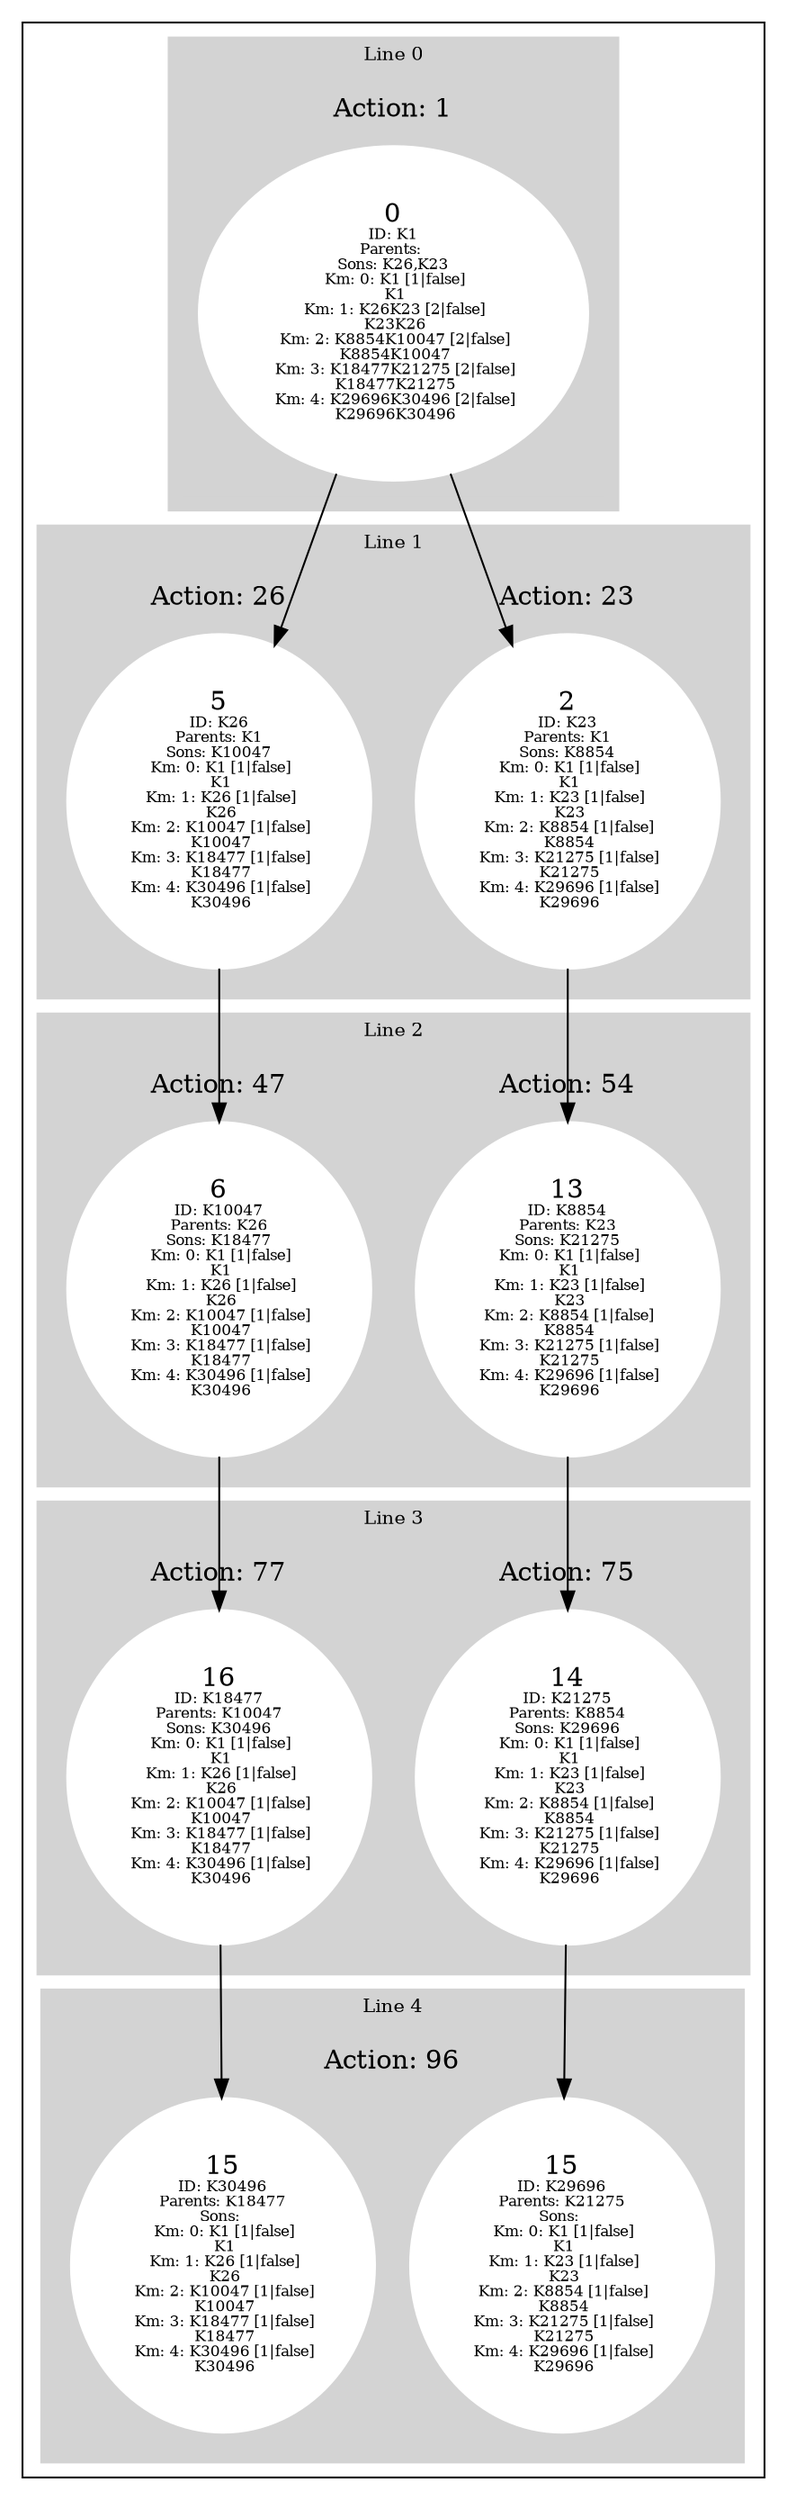 digraph G {
subgraph cluster_info {
        subgraph cluster_0 {
        style=filled;
        color=lightgrey;
        node [style=filled,color=white];
        subgraph cluster_act_1 {
label = "Action: 1"step_K1 [label=<0<BR /><FONT POINT-SIZE="8">ID: K1</FONT><BR /><FONT POINT-SIZE="8">Parents: </FONT><BR /><FONT POINT-SIZE="8">Sons: K26,K23</FONT><BR /><FONT POINT-SIZE="8"> Km: 0: K1 [1|false]<BR /> K1</FONT><BR /><FONT POINT-SIZE="8"> Km: 1: K26K23 [2|false]<BR /> K23K26</FONT><BR /><FONT POINT-SIZE="8"> Km: 2: K8854K10047 [2|false]<BR /> K8854K10047</FONT><BR /><FONT POINT-SIZE="8"> Km: 3: K18477K21275 [2|false]<BR /> K18477K21275</FONT><BR /><FONT POINT-SIZE="8"> Km: 4: K29696K30496 [2|false]<BR /> K29696K30496</FONT>>]
}

        fontsize="10"
        label = "Line 0";
        }

        subgraph cluster_4 {
        style=filled;
        color=lightgrey;
        node [style=filled,color=white];
        subgraph cluster_act_96 {
label = "Action: 96"step_K29696 [label=<15<BR /><FONT POINT-SIZE="8">ID: K29696</FONT><BR /><FONT POINT-SIZE="8">Parents: K21275</FONT><BR /><FONT POINT-SIZE="8">Sons: </FONT><BR /><FONT POINT-SIZE="8"> Km: 0: K1 [1|false]<BR /> K1</FONT><BR /><FONT POINT-SIZE="8"> Km: 1: K23 [1|false]<BR /> K23</FONT><BR /><FONT POINT-SIZE="8"> Km: 2: K8854 [1|false]<BR /> K8854</FONT><BR /><FONT POINT-SIZE="8"> Km: 3: K21275 [1|false]<BR /> K21275</FONT><BR /><FONT POINT-SIZE="8"> Km: 4: K29696 [1|false]<BR /> K29696</FONT>>]
step_K30496 [label=<15<BR /><FONT POINT-SIZE="8">ID: K30496</FONT><BR /><FONT POINT-SIZE="8">Parents: K18477</FONT><BR /><FONT POINT-SIZE="8">Sons: </FONT><BR /><FONT POINT-SIZE="8"> Km: 0: K1 [1|false]<BR /> K1</FONT><BR /><FONT POINT-SIZE="8"> Km: 1: K26 [1|false]<BR /> K26</FONT><BR /><FONT POINT-SIZE="8"> Km: 2: K10047 [1|false]<BR /> K10047</FONT><BR /><FONT POINT-SIZE="8"> Km: 3: K18477 [1|false]<BR /> K18477</FONT><BR /><FONT POINT-SIZE="8"> Km: 4: K30496 [1|false]<BR /> K30496</FONT>>]
}
subgraph cluster_act_96 {
label = "Action: 96"step_K29696 [label=<15<BR /><FONT POINT-SIZE="8">ID: K29696</FONT><BR /><FONT POINT-SIZE="8">Parents: K21275</FONT><BR /><FONT POINT-SIZE="8">Sons: </FONT><BR /><FONT POINT-SIZE="8"> Km: 0: K1 [1|false]<BR /> K1</FONT><BR /><FONT POINT-SIZE="8"> Km: 1: K23 [1|false]<BR /> K23</FONT><BR /><FONT POINT-SIZE="8"> Km: 2: K8854 [1|false]<BR /> K8854</FONT><BR /><FONT POINT-SIZE="8"> Km: 3: K21275 [1|false]<BR /> K21275</FONT><BR /><FONT POINT-SIZE="8"> Km: 4: K29696 [1|false]<BR /> K29696</FONT>>]
step_K30496 [label=<15<BR /><FONT POINT-SIZE="8">ID: K30496</FONT><BR /><FONT POINT-SIZE="8">Parents: K18477</FONT><BR /><FONT POINT-SIZE="8">Sons: </FONT><BR /><FONT POINT-SIZE="8"> Km: 0: K1 [1|false]<BR /> K1</FONT><BR /><FONT POINT-SIZE="8"> Km: 1: K26 [1|false]<BR /> K26</FONT><BR /><FONT POINT-SIZE="8"> Km: 2: K10047 [1|false]<BR /> K10047</FONT><BR /><FONT POINT-SIZE="8"> Km: 3: K18477 [1|false]<BR /> K18477</FONT><BR /><FONT POINT-SIZE="8"> Km: 4: K30496 [1|false]<BR /> K30496</FONT>>]
}

        fontsize="10"
        label = "Line 4";
        }

        subgraph cluster_2 {
        style=filled;
        color=lightgrey;
        node [style=filled,color=white];
        subgraph cluster_act_54 {
label = "Action: 54"step_K8854 [label=<13<BR /><FONT POINT-SIZE="8">ID: K8854</FONT><BR /><FONT POINT-SIZE="8">Parents: K23</FONT><BR /><FONT POINT-SIZE="8">Sons: K21275</FONT><BR /><FONT POINT-SIZE="8"> Km: 0: K1 [1|false]<BR /> K1</FONT><BR /><FONT POINT-SIZE="8"> Km: 1: K23 [1|false]<BR /> K23</FONT><BR /><FONT POINT-SIZE="8"> Km: 2: K8854 [1|false]<BR /> K8854</FONT><BR /><FONT POINT-SIZE="8"> Km: 3: K21275 [1|false]<BR /> K21275</FONT><BR /><FONT POINT-SIZE="8"> Km: 4: K29696 [1|false]<BR /> K29696</FONT>>]
}
subgraph cluster_act_47 {
label = "Action: 47"step_K10047 [label=<6<BR /><FONT POINT-SIZE="8">ID: K10047</FONT><BR /><FONT POINT-SIZE="8">Parents: K26</FONT><BR /><FONT POINT-SIZE="8">Sons: K18477</FONT><BR /><FONT POINT-SIZE="8"> Km: 0: K1 [1|false]<BR /> K1</FONT><BR /><FONT POINT-SIZE="8"> Km: 1: K26 [1|false]<BR /> K26</FONT><BR /><FONT POINT-SIZE="8"> Km: 2: K10047 [1|false]<BR /> K10047</FONT><BR /><FONT POINT-SIZE="8"> Km: 3: K18477 [1|false]<BR /> K18477</FONT><BR /><FONT POINT-SIZE="8"> Km: 4: K30496 [1|false]<BR /> K30496</FONT>>]
}

        fontsize="10"
        label = "Line 2";
        }

        subgraph cluster_3 {
        style=filled;
        color=lightgrey;
        node [style=filled,color=white];
        subgraph cluster_act_77 {
label = "Action: 77"step_K18477 [label=<16<BR /><FONT POINT-SIZE="8">ID: K18477</FONT><BR /><FONT POINT-SIZE="8">Parents: K10047</FONT><BR /><FONT POINT-SIZE="8">Sons: K30496</FONT><BR /><FONT POINT-SIZE="8"> Km: 0: K1 [1|false]<BR /> K1</FONT><BR /><FONT POINT-SIZE="8"> Km: 1: K26 [1|false]<BR /> K26</FONT><BR /><FONT POINT-SIZE="8"> Km: 2: K10047 [1|false]<BR /> K10047</FONT><BR /><FONT POINT-SIZE="8"> Km: 3: K18477 [1|false]<BR /> K18477</FONT><BR /><FONT POINT-SIZE="8"> Km: 4: K30496 [1|false]<BR /> K30496</FONT>>]
}
subgraph cluster_act_75 {
label = "Action: 75"step_K21275 [label=<14<BR /><FONT POINT-SIZE="8">ID: K21275</FONT><BR /><FONT POINT-SIZE="8">Parents: K8854</FONT><BR /><FONT POINT-SIZE="8">Sons: K29696</FONT><BR /><FONT POINT-SIZE="8"> Km: 0: K1 [1|false]<BR /> K1</FONT><BR /><FONT POINT-SIZE="8"> Km: 1: K23 [1|false]<BR /> K23</FONT><BR /><FONT POINT-SIZE="8"> Km: 2: K8854 [1|false]<BR /> K8854</FONT><BR /><FONT POINT-SIZE="8"> Km: 3: K21275 [1|false]<BR /> K21275</FONT><BR /><FONT POINT-SIZE="8"> Km: 4: K29696 [1|false]<BR /> K29696</FONT>>]
}

        fontsize="10"
        label = "Line 3";
        }

        subgraph cluster_1 {
        style=filled;
        color=lightgrey;
        node [style=filled,color=white];
        subgraph cluster_act_26 {
label = "Action: 26"step_K26 [label=<5<BR /><FONT POINT-SIZE="8">ID: K26</FONT><BR /><FONT POINT-SIZE="8">Parents: K1</FONT><BR /><FONT POINT-SIZE="8">Sons: K10047</FONT><BR /><FONT POINT-SIZE="8"> Km: 0: K1 [1|false]<BR /> K1</FONT><BR /><FONT POINT-SIZE="8"> Km: 1: K26 [1|false]<BR /> K26</FONT><BR /><FONT POINT-SIZE="8"> Km: 2: K10047 [1|false]<BR /> K10047</FONT><BR /><FONT POINT-SIZE="8"> Km: 3: K18477 [1|false]<BR /> K18477</FONT><BR /><FONT POINT-SIZE="8"> Km: 4: K30496 [1|false]<BR /> K30496</FONT>>]
}
subgraph cluster_act_23 {
label = "Action: 23"step_K23 [label=<2<BR /><FONT POINT-SIZE="8">ID: K23</FONT><BR /><FONT POINT-SIZE="8">Parents: K1</FONT><BR /><FONT POINT-SIZE="8">Sons: K8854</FONT><BR /><FONT POINT-SIZE="8"> Km: 0: K1 [1|false]<BR /> K1</FONT><BR /><FONT POINT-SIZE="8"> Km: 1: K23 [1|false]<BR /> K23</FONT><BR /><FONT POINT-SIZE="8"> Km: 2: K8854 [1|false]<BR /> K8854</FONT><BR /><FONT POINT-SIZE="8"> Km: 3: K21275 [1|false]<BR /> K21275</FONT><BR /><FONT POINT-SIZE="8"> Km: 4: K29696 [1|false]<BR /> K29696</FONT>>]
}

        fontsize="10"
        label = "Line 1";
        }
step_K23 -> step_K8854; 
step_K8854 -> step_K21275; 
step_K21275 -> step_K29696; 
step_K18477 -> step_K30496; 
step_K1 -> step_K23; 
step_K10047 -> step_K18477; 
step_K26 -> step_K10047; 
step_K1 -> step_K26; 
}}